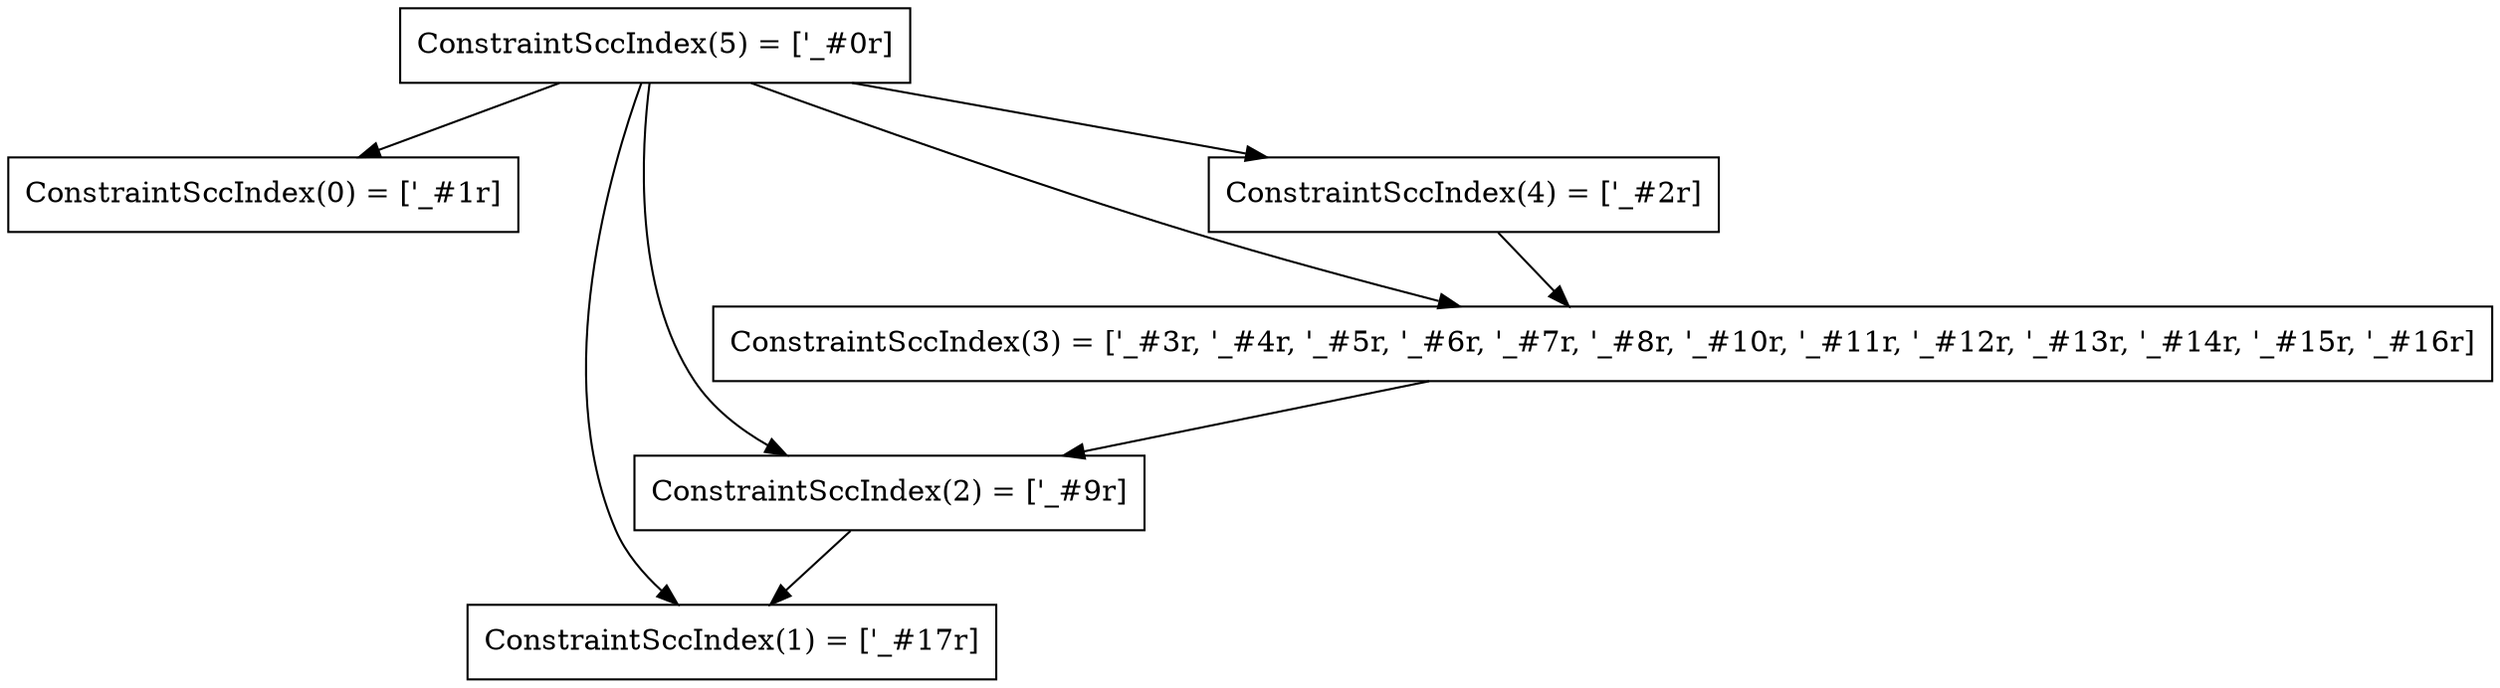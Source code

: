 digraph RegionInferenceContext {
    r0[label="ConstraintSccIndex(0) = [\'_#1r]"][shape="box"];
    r1[label="ConstraintSccIndex(1) = [\'_#17r]"][shape="box"];
    r2[label="ConstraintSccIndex(2) = [\'_#9r]"][shape="box"];
    r3[label="ConstraintSccIndex(3) = [\'_#3r, \'_#4r, \'_#5r, \'_#6r, \'_#7r, \'_#8r, \'_#10r, \'_#11r, \'_#12r, \'_#13r, \'_#14r, \'_#15r, \'_#16r]"][shape="box"];
    r4[label="ConstraintSccIndex(4) = [\'_#2r]"][shape="box"];
    r5[label="ConstraintSccIndex(5) = [\'_#0r]"][shape="box"];
    r2 -> r1[label=""];
    r3 -> r2[label=""];
    r4 -> r3[label=""];
    r5 -> r0[label=""];
    r5 -> r4[label=""];
    r5 -> r3[label=""];
    r5 -> r2[label=""];
    r5 -> r1[label=""];
}
